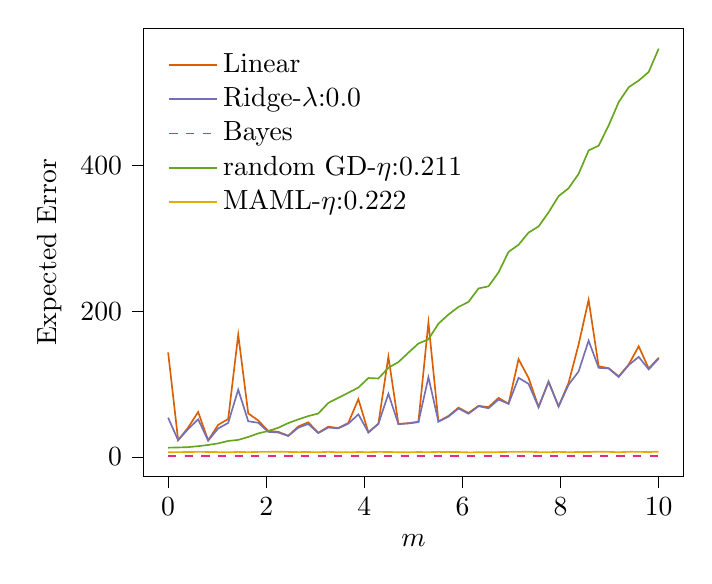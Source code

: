% This file was created with tikzplotlib v0.10.1.
\begin{tikzpicture}

\definecolor{chocolate217952}{RGB}{217,95,2}
\definecolor{darkcyan27158119}{RGB}{27,158,119}
\definecolor{darkgoldenrod16611829}{RGB}{166,118,29}
\definecolor{darkgray176}{RGB}{176,176,176}
\definecolor{deeppink23141138}{RGB}{231,41,138}
\definecolor{lightslategray117112179}{RGB}{117,112,179}
\definecolor{olivedrab10216630}{RGB}{102,166,30}
\definecolor{orange2301712}{RGB}{230,171,2}

\begin{axis}[
legend cell align={left},
legend style={
  fill opacity=0.8,
  draw opacity=1,
  text opacity=1,
  at={(0.03,0.97)},
  anchor=north west,
  draw=none
},
tick align=outside,
tick pos=left,
x grid style={darkgray176},
xlabel={\(\displaystyle m\)},
xmin=-0.5, xmax=10.5,
xtick style={color=black},
y grid style={darkgray176},
ylabel={Expected Error},
ymin=-26.952, ymax=587.977,
ytick style={color=black}
]

\addplot [semithick, chocolate217952]
table {%
0 143.38
0.204 23.11
0.408 40.271
0.612 61.559
0.816 22.735
1.02 43.961
1.224 51.944
1.429 167.66
1.633 59.635
1.837 49.86
2.041 35.649
2.245 34.43
2.449 29.05
2.653 41.757
2.857 47.46
3.061 33.08
3.265 41.503
3.469 39.582
3.673 46.634
3.878 79.181
4.082 33.617
4.286 45.65
4.49 137.502
4.694 45.194
4.898 46.234
5.102 48.245
5.306 184.348
5.51 48.615
5.714 56.177
5.918 67.489
6.122 60.298
6.327 70.065
6.531 68.246
6.735 80.874
6.939 72.996
7.143 133.971
7.347 108.324
7.551 68.487
7.755 103.419
7.959 69.247
8.163 101.596
8.367 154.21
8.571 215.403
8.776 124.303
8.98 121.717
9.184 110.473
9.388 126.64
9.592 151.746
9.796 121.217
10 136.068
};
\addlegendentry{Linear}
\addplot [semithick, lightslategray117112179]
table {%
0 53.755
0.204 22.842
0.408 38.217
0.612 51.564
0.816 22.417
1.02 38.995
1.224 46.571
1.429 92.243
1.633 48.877
1.837 46.814
2.041 34.339
2.245 33.428
2.449 28.677
2.653 40.102
2.857 45.091
3.061 32.716
3.265 40.235
3.469 39.154
3.673 45.573
3.878 58.397
4.082 33.508
4.286 45.187
4.49 86.653
4.694 44.959
4.898 45.944
5.102 47.648
5.306 109.331
5.51 48.342
5.714 55.206
5.918 66.46
6.122 59.206
6.327 69.501
6.531 66.766
6.735 78.66
6.939 72.802
7.143 108.478
7.347 100.144
7.551 68.073
7.755 102.981
7.959 69.168
8.163 99.039
8.367 117.169
8.571 159.435
8.776 122.133
8.98 121.291
9.184 109.592
9.388 125.938
9.592 137.178
9.796 120.071
10 134.902
};
\addlegendentry{Ridge-$\lambda$:0.0}
\addplot [semithick, deeppink23141138, dashed]
table {%
0 1.0
0.204 1.0
0.408 1.0
0.612 1.0
0.816 1.0
1.02 1.0
1.224 1.0
1.429 1.0
1.633 1.0
1.837 1.0
2.041 1.0
2.245 1.0
2.449 1.0
2.653 1.0
2.857 1.0
3.061 1.0
3.265 1.0
3.469 1.0
3.673 1.0
3.878 1.0
4.082 1.0
4.286 1.0
4.49 1.0
4.694 1.0
4.898 1.0
5.102 1.0
5.306 1.0
5.51 1.0
5.714 1.0
5.918 1.0
6.122 1.0
6.327 1.0
6.531 1.0
6.735 1.0
6.939 1.0
7.143 1.0
7.347 1.0
7.551 1.0
7.755 1.0
7.959 1.0
8.163 1.0
8.367 1.0
8.571 1.0
8.776 1.0
8.98 1.0
9.184 1.0
9.388 1.0
9.592 1.0
9.796 1.0
10 1.0
};
\addlegendentry{Bayes}
\addplot [semithick, olivedrab10216630]
table {%
0 12.621
0.204 12.934
0.408 13.37
0.612 14.707
0.816 16.351
1.02 18.528
1.224 21.874
1.429 23.284
1.633 27.33
1.837 32.268
2.041 35.53
2.245 39.928
2.449 46.381
2.653 51.435
2.857 56.016
3.061 59.49
3.265 74.02
3.469 81.045
3.673 87.943
3.878 95.106
4.082 108.15
4.286 107.58
4.49 122.237
4.694 130.037
4.898 142.992
5.102 155.491
5.306 161.307
5.51 182.683
5.714 195.281
5.918 205.644
6.122 212.537
6.327 231.049
6.531 233.967
6.735 253.103
6.939 281.215
7.143 290.895
7.347 307.666
7.551 316.084
7.755 335.393
7.959 357.613
8.163 368.508
8.367 388.136
8.571 420.326
8.776 426.861
8.98 454.669
9.184 486.558
9.388 506.963
9.592 516.158
9.796 527.953
10 560.026
};
\addlegendentry{random GD-$\eta$:0.211}
\addplot [semithick, orange2301712]
table {%
0 6.253
0.204 6.584
0.408 6.622
0.612 6.931
0.816 6.767
1.02 6.575
1.224 6.31
1.429 6.85
1.633 6.511
1.837 6.831
2.041 6.875
2.245 7.158
2.449 6.817
2.653 6.578
2.857 6.665
3.061 6.407
3.265 6.896
3.469 6.382
3.673 6.273
3.878 6.698
4.082 6.511
4.286 6.872
4.49 6.758
4.694 6.378
4.898 6.391
5.102 6.666
5.306 6.51
5.51 6.838
5.714 6.725
5.918 6.688
6.122 6.232
6.327 6.287
6.531 6.294
6.735 6.577
6.939 6.871
7.143 6.852
7.347 7.143
7.551 6.509
7.755 6.457
7.959 6.854
8.163 6.518
8.367 6.669
8.571 6.714
8.776 7.188
8.98 6.88
9.184 6.442
9.388 6.97
9.592 6.909
9.796 6.676
10 7.189
};
\addlegendentry{MAML-$\eta$:0.222}

\end{axis}

\end{tikzpicture}
